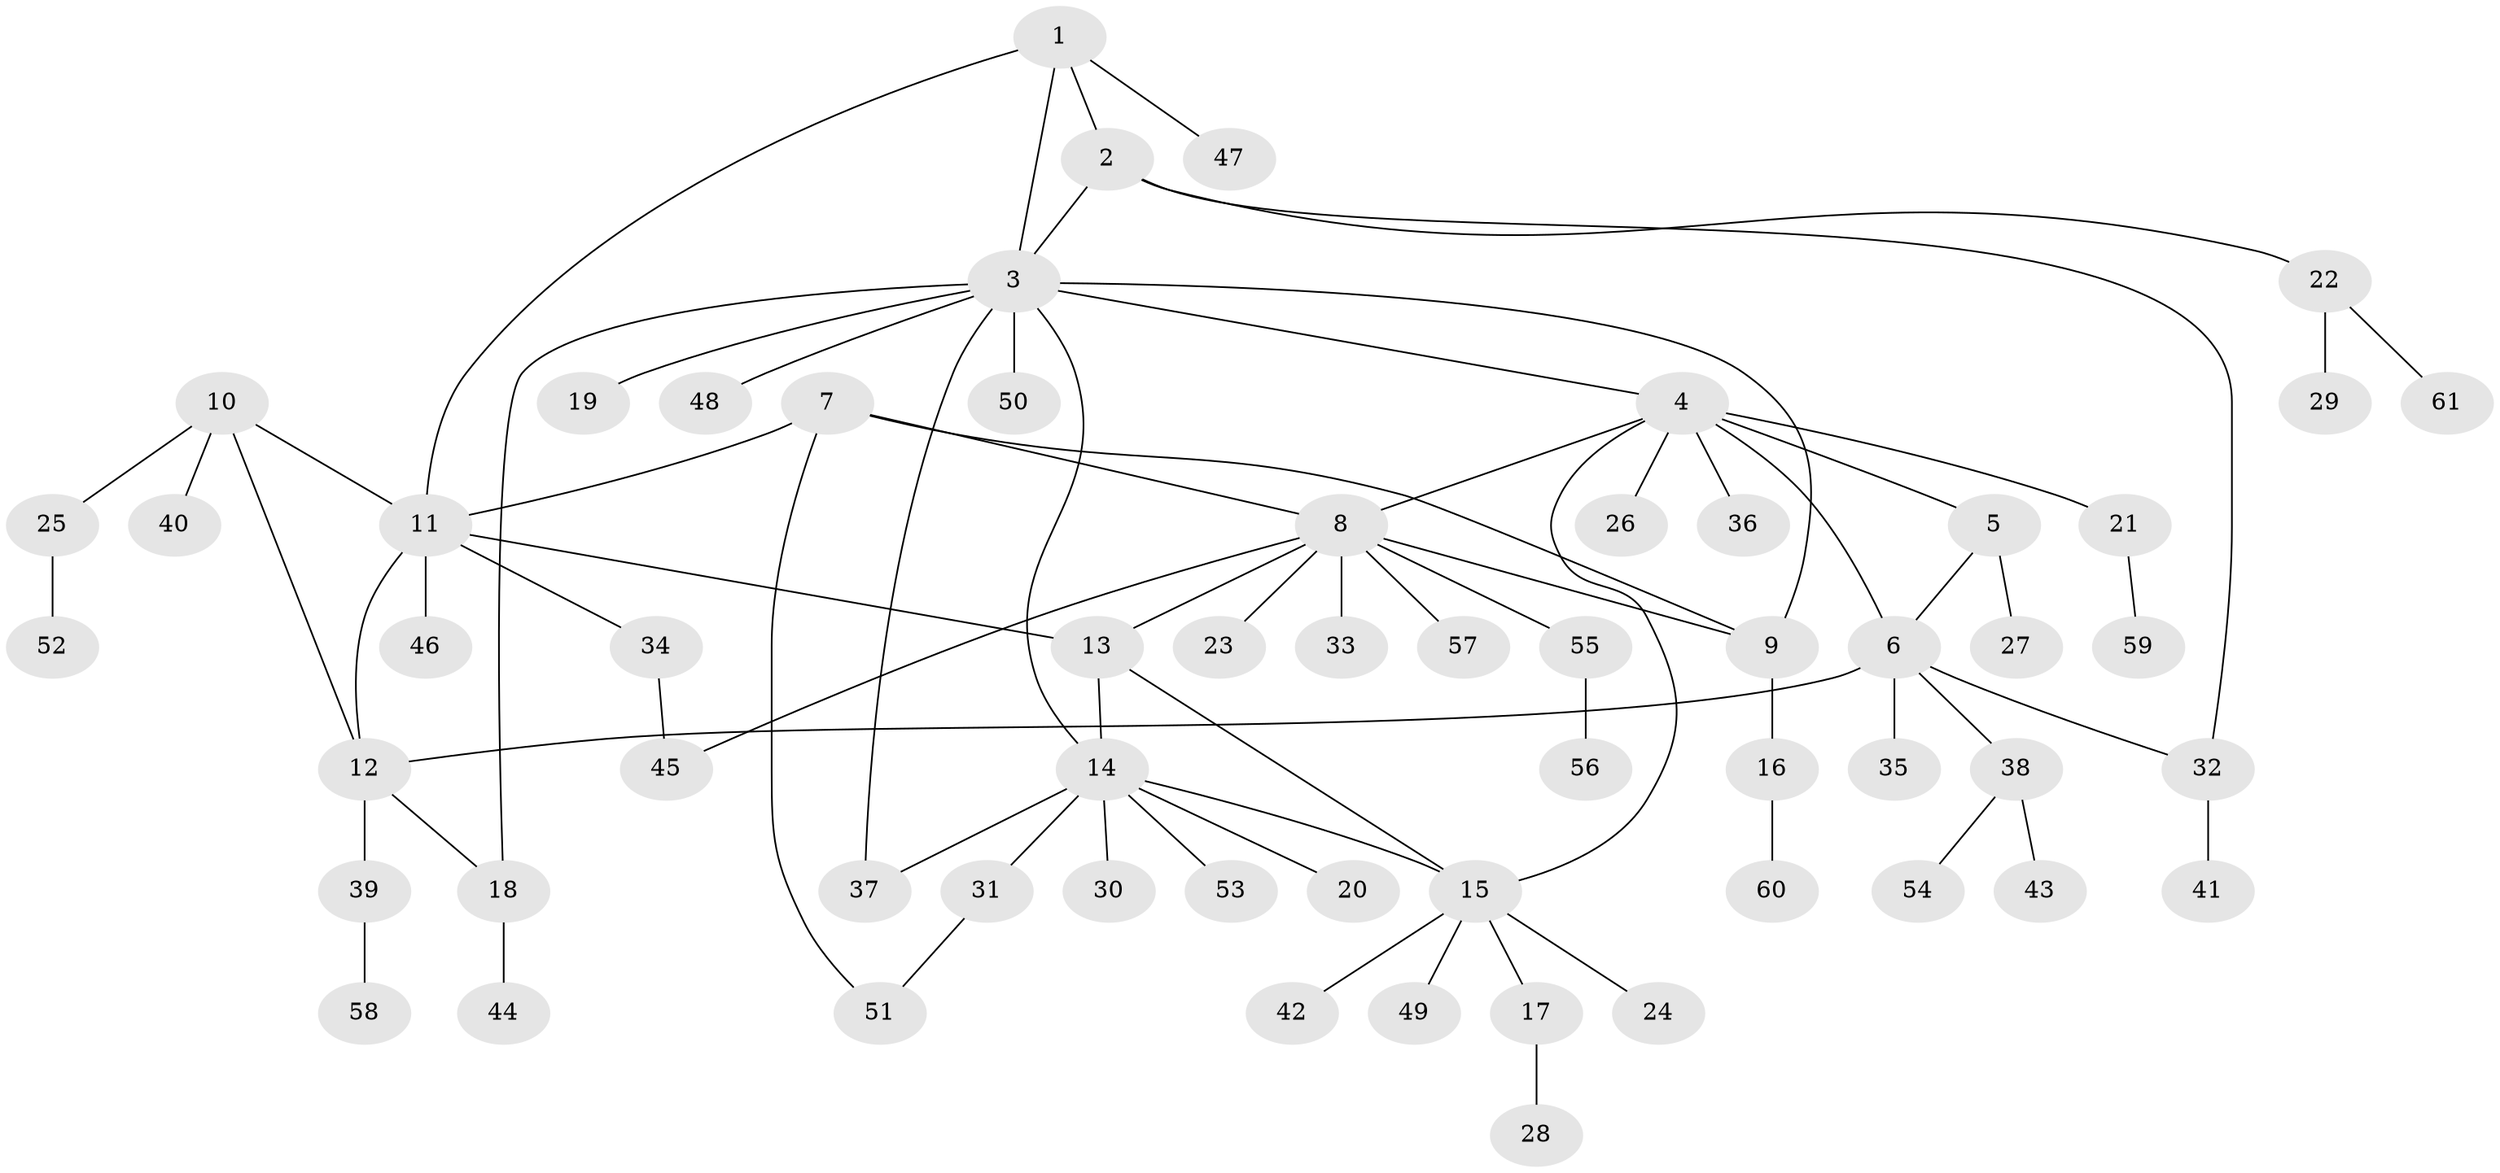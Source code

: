 // coarse degree distribution, {9: 0.041666666666666664, 3: 0.08333333333333333, 10: 0.041666666666666664, 6: 0.041666666666666664, 4: 0.125, 1: 0.5416666666666666, 2: 0.125}
// Generated by graph-tools (version 1.1) at 2025/19/03/04/25 18:19:53]
// undirected, 61 vertices, 76 edges
graph export_dot {
graph [start="1"]
  node [color=gray90,style=filled];
  1;
  2;
  3;
  4;
  5;
  6;
  7;
  8;
  9;
  10;
  11;
  12;
  13;
  14;
  15;
  16;
  17;
  18;
  19;
  20;
  21;
  22;
  23;
  24;
  25;
  26;
  27;
  28;
  29;
  30;
  31;
  32;
  33;
  34;
  35;
  36;
  37;
  38;
  39;
  40;
  41;
  42;
  43;
  44;
  45;
  46;
  47;
  48;
  49;
  50;
  51;
  52;
  53;
  54;
  55;
  56;
  57;
  58;
  59;
  60;
  61;
  1 -- 2;
  1 -- 3;
  1 -- 11;
  1 -- 47;
  2 -- 3;
  2 -- 22;
  2 -- 32;
  3 -- 4;
  3 -- 9;
  3 -- 14;
  3 -- 18;
  3 -- 19;
  3 -- 37;
  3 -- 48;
  3 -- 50;
  4 -- 5;
  4 -- 6;
  4 -- 8;
  4 -- 15;
  4 -- 21;
  4 -- 26;
  4 -- 36;
  5 -- 6;
  5 -- 27;
  6 -- 12;
  6 -- 32;
  6 -- 35;
  6 -- 38;
  7 -- 8;
  7 -- 9;
  7 -- 11;
  7 -- 51;
  8 -- 9;
  8 -- 13;
  8 -- 23;
  8 -- 33;
  8 -- 45;
  8 -- 55;
  8 -- 57;
  9 -- 16;
  10 -- 11;
  10 -- 12;
  10 -- 25;
  10 -- 40;
  11 -- 12;
  11 -- 13;
  11 -- 34;
  11 -- 46;
  12 -- 18;
  12 -- 39;
  13 -- 14;
  13 -- 15;
  14 -- 15;
  14 -- 20;
  14 -- 30;
  14 -- 31;
  14 -- 37;
  14 -- 53;
  15 -- 17;
  15 -- 24;
  15 -- 42;
  15 -- 49;
  16 -- 60;
  17 -- 28;
  18 -- 44;
  21 -- 59;
  22 -- 29;
  22 -- 61;
  25 -- 52;
  31 -- 51;
  32 -- 41;
  34 -- 45;
  38 -- 43;
  38 -- 54;
  39 -- 58;
  55 -- 56;
}
